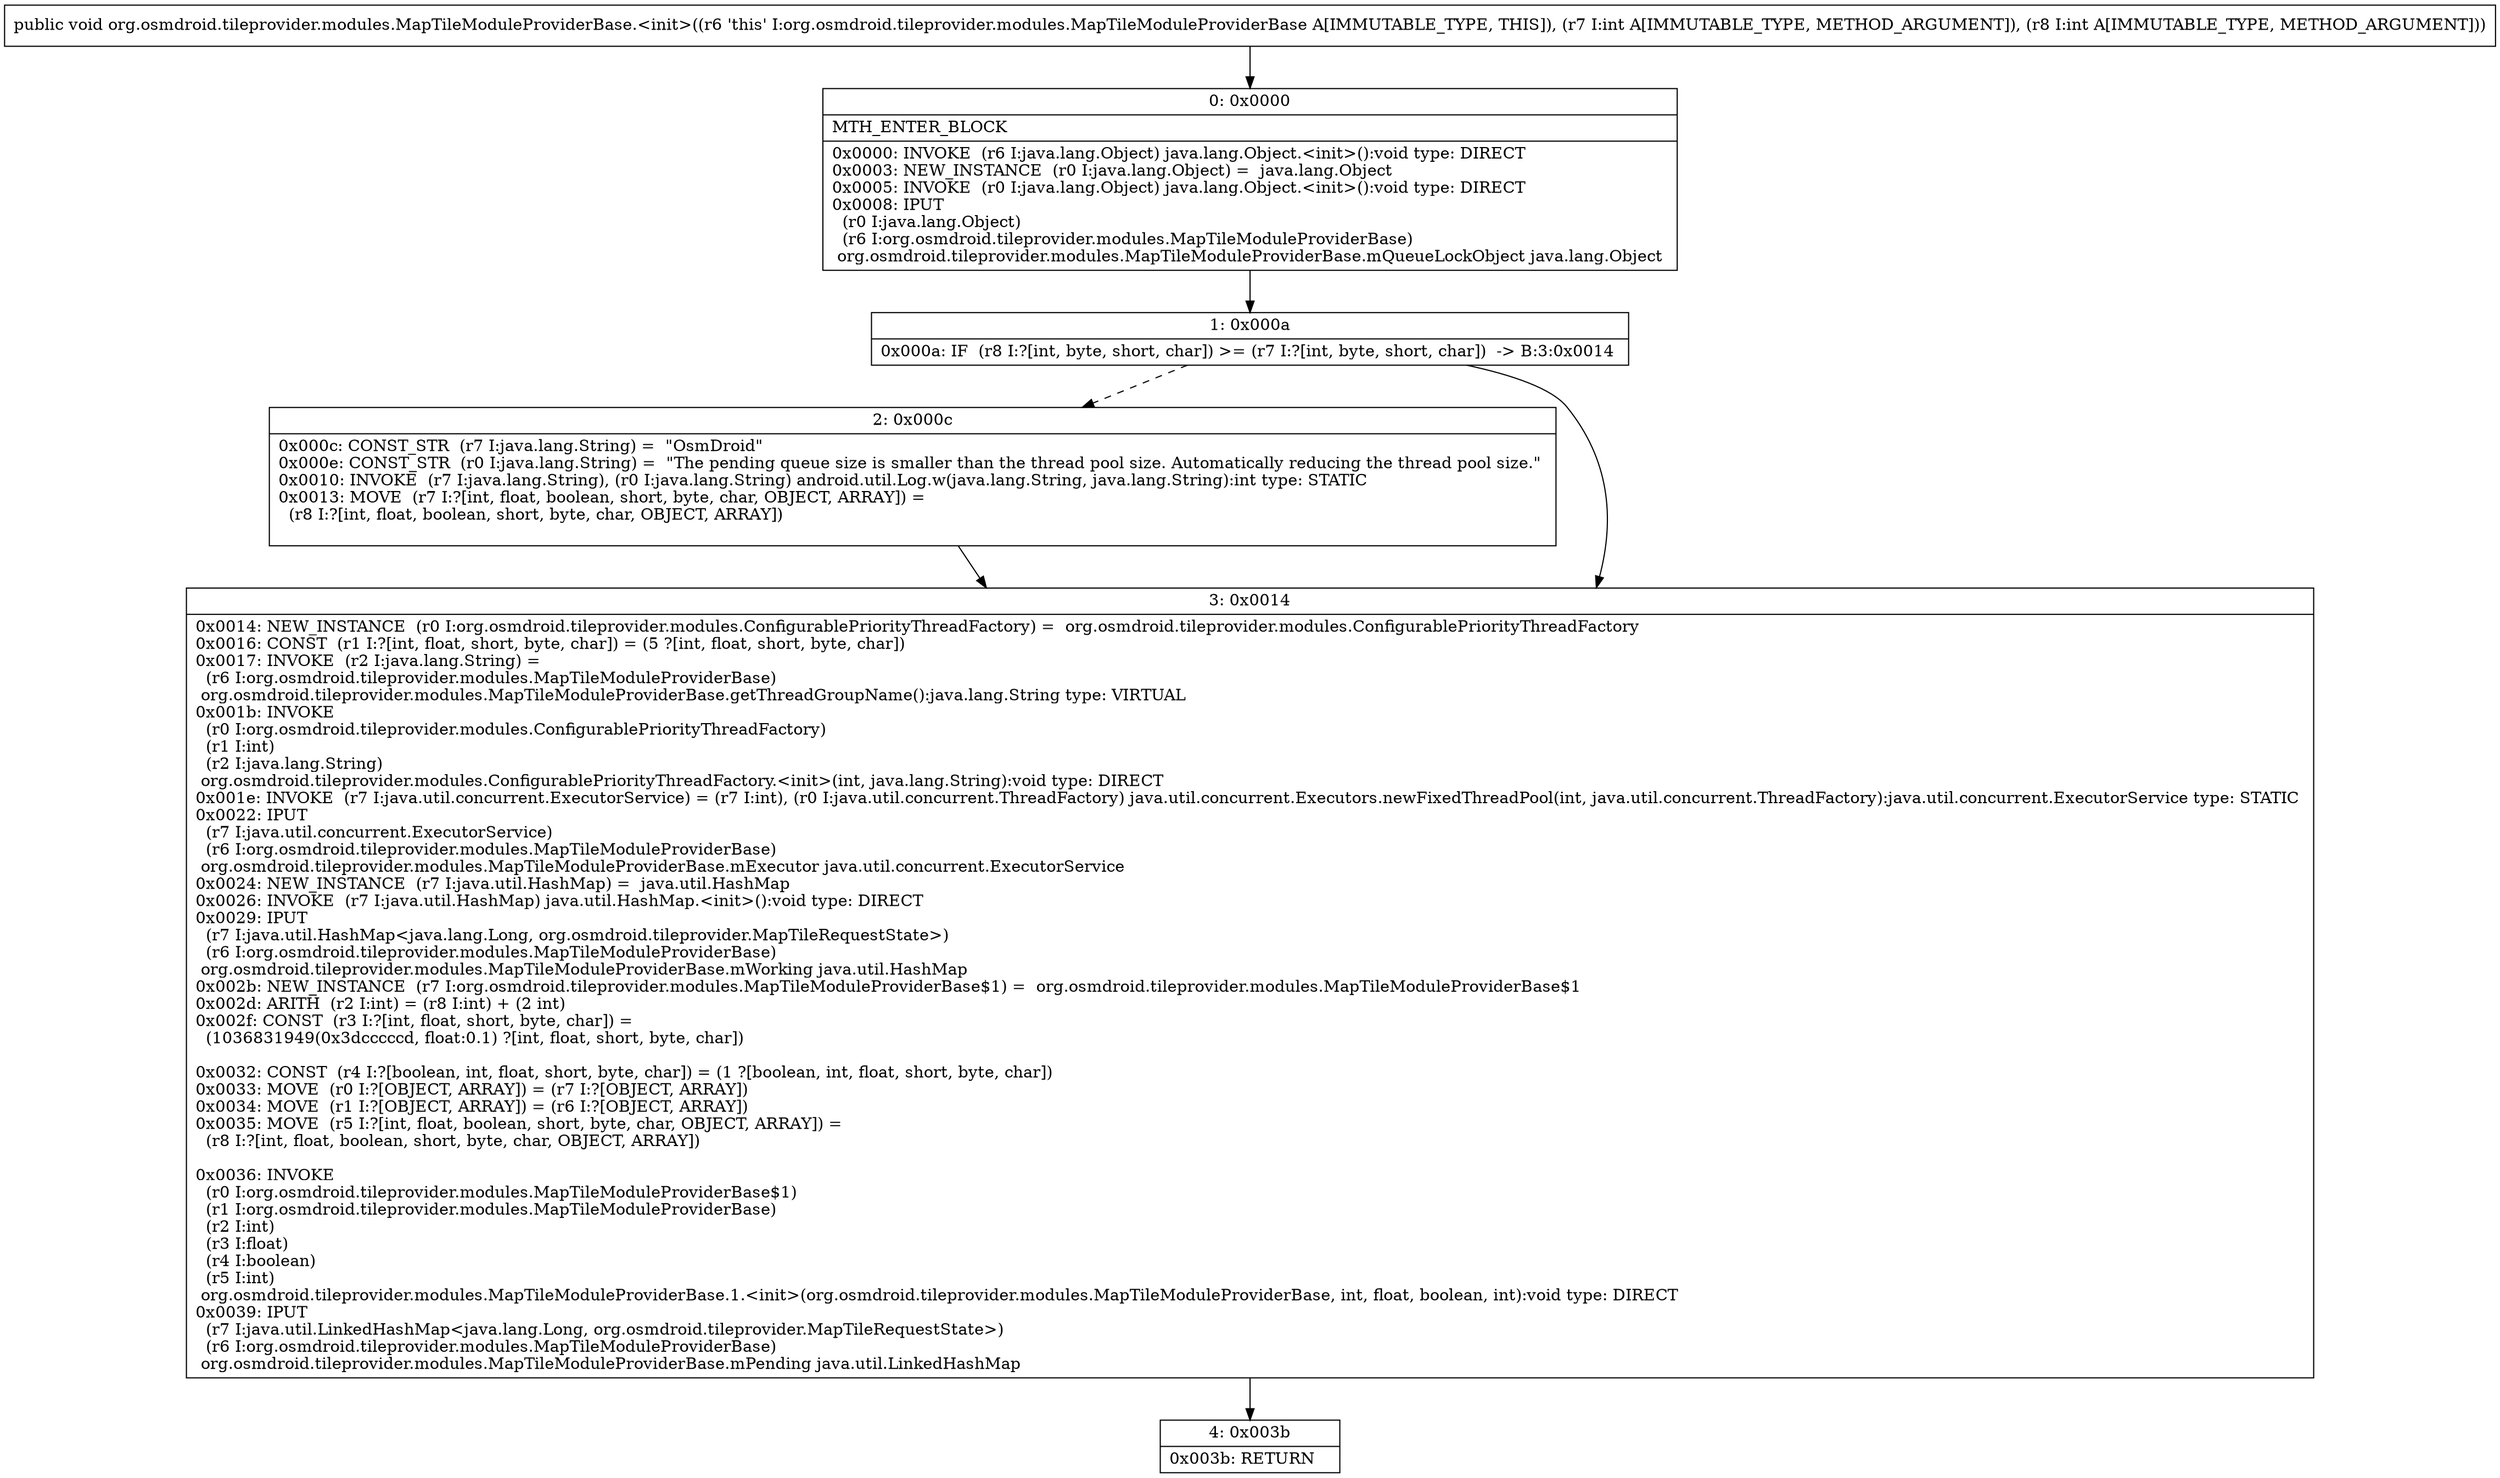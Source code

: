 digraph "CFG fororg.osmdroid.tileprovider.modules.MapTileModuleProviderBase.\<init\>(II)V" {
Node_0 [shape=record,label="{0\:\ 0x0000|MTH_ENTER_BLOCK\l|0x0000: INVOKE  (r6 I:java.lang.Object) java.lang.Object.\<init\>():void type: DIRECT \l0x0003: NEW_INSTANCE  (r0 I:java.lang.Object) =  java.lang.Object \l0x0005: INVOKE  (r0 I:java.lang.Object) java.lang.Object.\<init\>():void type: DIRECT \l0x0008: IPUT  \l  (r0 I:java.lang.Object)\l  (r6 I:org.osmdroid.tileprovider.modules.MapTileModuleProviderBase)\l org.osmdroid.tileprovider.modules.MapTileModuleProviderBase.mQueueLockObject java.lang.Object \l}"];
Node_1 [shape=record,label="{1\:\ 0x000a|0x000a: IF  (r8 I:?[int, byte, short, char]) \>= (r7 I:?[int, byte, short, char])  \-\> B:3:0x0014 \l}"];
Node_2 [shape=record,label="{2\:\ 0x000c|0x000c: CONST_STR  (r7 I:java.lang.String) =  \"OsmDroid\" \l0x000e: CONST_STR  (r0 I:java.lang.String) =  \"The pending queue size is smaller than the thread pool size. Automatically reducing the thread pool size.\" \l0x0010: INVOKE  (r7 I:java.lang.String), (r0 I:java.lang.String) android.util.Log.w(java.lang.String, java.lang.String):int type: STATIC \l0x0013: MOVE  (r7 I:?[int, float, boolean, short, byte, char, OBJECT, ARRAY]) = \l  (r8 I:?[int, float, boolean, short, byte, char, OBJECT, ARRAY])\l \l}"];
Node_3 [shape=record,label="{3\:\ 0x0014|0x0014: NEW_INSTANCE  (r0 I:org.osmdroid.tileprovider.modules.ConfigurablePriorityThreadFactory) =  org.osmdroid.tileprovider.modules.ConfigurablePriorityThreadFactory \l0x0016: CONST  (r1 I:?[int, float, short, byte, char]) = (5 ?[int, float, short, byte, char]) \l0x0017: INVOKE  (r2 I:java.lang.String) = \l  (r6 I:org.osmdroid.tileprovider.modules.MapTileModuleProviderBase)\l org.osmdroid.tileprovider.modules.MapTileModuleProviderBase.getThreadGroupName():java.lang.String type: VIRTUAL \l0x001b: INVOKE  \l  (r0 I:org.osmdroid.tileprovider.modules.ConfigurablePriorityThreadFactory)\l  (r1 I:int)\l  (r2 I:java.lang.String)\l org.osmdroid.tileprovider.modules.ConfigurablePriorityThreadFactory.\<init\>(int, java.lang.String):void type: DIRECT \l0x001e: INVOKE  (r7 I:java.util.concurrent.ExecutorService) = (r7 I:int), (r0 I:java.util.concurrent.ThreadFactory) java.util.concurrent.Executors.newFixedThreadPool(int, java.util.concurrent.ThreadFactory):java.util.concurrent.ExecutorService type: STATIC \l0x0022: IPUT  \l  (r7 I:java.util.concurrent.ExecutorService)\l  (r6 I:org.osmdroid.tileprovider.modules.MapTileModuleProviderBase)\l org.osmdroid.tileprovider.modules.MapTileModuleProviderBase.mExecutor java.util.concurrent.ExecutorService \l0x0024: NEW_INSTANCE  (r7 I:java.util.HashMap) =  java.util.HashMap \l0x0026: INVOKE  (r7 I:java.util.HashMap) java.util.HashMap.\<init\>():void type: DIRECT \l0x0029: IPUT  \l  (r7 I:java.util.HashMap\<java.lang.Long, org.osmdroid.tileprovider.MapTileRequestState\>)\l  (r6 I:org.osmdroid.tileprovider.modules.MapTileModuleProviderBase)\l org.osmdroid.tileprovider.modules.MapTileModuleProviderBase.mWorking java.util.HashMap \l0x002b: NEW_INSTANCE  (r7 I:org.osmdroid.tileprovider.modules.MapTileModuleProviderBase$1) =  org.osmdroid.tileprovider.modules.MapTileModuleProviderBase$1 \l0x002d: ARITH  (r2 I:int) = (r8 I:int) + (2 int) \l0x002f: CONST  (r3 I:?[int, float, short, byte, char]) = \l  (1036831949(0x3dcccccd, float:0.1) ?[int, float, short, byte, char])\l \l0x0032: CONST  (r4 I:?[boolean, int, float, short, byte, char]) = (1 ?[boolean, int, float, short, byte, char]) \l0x0033: MOVE  (r0 I:?[OBJECT, ARRAY]) = (r7 I:?[OBJECT, ARRAY]) \l0x0034: MOVE  (r1 I:?[OBJECT, ARRAY]) = (r6 I:?[OBJECT, ARRAY]) \l0x0035: MOVE  (r5 I:?[int, float, boolean, short, byte, char, OBJECT, ARRAY]) = \l  (r8 I:?[int, float, boolean, short, byte, char, OBJECT, ARRAY])\l \l0x0036: INVOKE  \l  (r0 I:org.osmdroid.tileprovider.modules.MapTileModuleProviderBase$1)\l  (r1 I:org.osmdroid.tileprovider.modules.MapTileModuleProviderBase)\l  (r2 I:int)\l  (r3 I:float)\l  (r4 I:boolean)\l  (r5 I:int)\l org.osmdroid.tileprovider.modules.MapTileModuleProviderBase.1.\<init\>(org.osmdroid.tileprovider.modules.MapTileModuleProviderBase, int, float, boolean, int):void type: DIRECT \l0x0039: IPUT  \l  (r7 I:java.util.LinkedHashMap\<java.lang.Long, org.osmdroid.tileprovider.MapTileRequestState\>)\l  (r6 I:org.osmdroid.tileprovider.modules.MapTileModuleProviderBase)\l org.osmdroid.tileprovider.modules.MapTileModuleProviderBase.mPending java.util.LinkedHashMap \l}"];
Node_4 [shape=record,label="{4\:\ 0x003b|0x003b: RETURN   \l}"];
MethodNode[shape=record,label="{public void org.osmdroid.tileprovider.modules.MapTileModuleProviderBase.\<init\>((r6 'this' I:org.osmdroid.tileprovider.modules.MapTileModuleProviderBase A[IMMUTABLE_TYPE, THIS]), (r7 I:int A[IMMUTABLE_TYPE, METHOD_ARGUMENT]), (r8 I:int A[IMMUTABLE_TYPE, METHOD_ARGUMENT])) }"];
MethodNode -> Node_0;
Node_0 -> Node_1;
Node_1 -> Node_2[style=dashed];
Node_1 -> Node_3;
Node_2 -> Node_3;
Node_3 -> Node_4;
}

